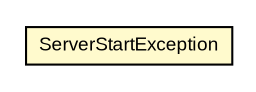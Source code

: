 #!/usr/local/bin/dot
#
# Class diagram 
# Generated by UMLGraph version R5_6-24-gf6e263 (http://www.umlgraph.org/)
#

digraph G {
	edge [fontname="arial",fontsize=10,labelfontname="arial",labelfontsize=10];
	node [fontname="arial",fontsize=10,shape=plaintext];
	nodesep=0.25;
	ranksep=0.5;
	// com.google.code.play2.provider.play25.run.ServerStartException
	c580 [label=<<table title="com.google.code.play2.provider.play25.run.ServerStartException" border="0" cellborder="1" cellspacing="0" cellpadding="2" port="p" bgcolor="lemonChiffon" href="./ServerStartException.html">
		<tr><td><table border="0" cellspacing="0" cellpadding="1">
<tr><td align="center" balign="center"> ServerStartException </td></tr>
		</table></td></tr>
		</table>>, URL="./ServerStartException.html", fontname="arial", fontcolor="black", fontsize=9.0];
}

